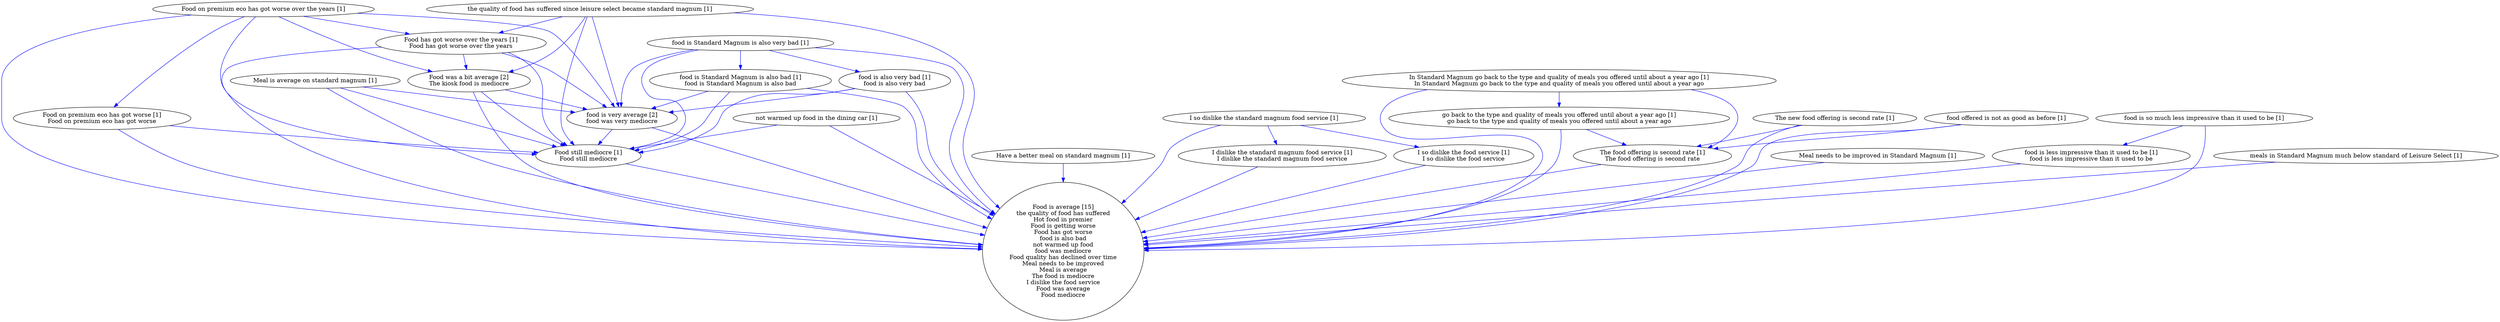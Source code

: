 digraph collapsedGraph {
"Food is average [15]\nthe quality of food has suffered\nHot food in premier\nFood is getting worse\nFood has got worse\nfood is also bad\nnot warmed up food\nfood was mediocre\nFood quality has declined over time\nMeal needs to be improved\nMeal is average\nThe food is mediocre\nI dislike the food service\nFood was average\nFood mediocre""food is very average [2]\nfood was very mediocre""Food was a bit average [2]\nThe kiosk food is mediocre""Food still mediocre [1]\nFood still mediocre""Food on premium eco has got worse over the years [1]""Food on premium eco has got worse [1]\nFood on premium eco has got worse""Food has got worse over the years [1]\nFood has got worse over the years""Have a better meal on standard magnum [1]""I so dislike the standard magnum food service [1]""I dislike the standard magnum food service [1]\nI dislike the standard magnum food service""I so dislike the food service [1]\nI so dislike the food service""In Standard Magnum go back to the type and quality of meals you offered until about a year ago [1]\nIn Standard Magnum go back to the type and quality of meals you offered until about a year ago""go back to the type and quality of meals you offered until about a year ago [1]\ngo back to the type and quality of meals you offered until about a year ago""Meal is average on standard magnum [1]""Meal needs to be improved in Standard Magnum [1]""The new food offering is second rate [1]""The food offering is second rate [1]\nThe food offering is second rate""food is Standard Magnum is also very bad [1]""food is Standard Magnum is also bad [1]\nfood is Standard Magnum is also bad""food is also very bad [1]\nfood is also very bad""food is so much less impressive than it used to be [1]""food is less impressive than it used to be [1]\nfood is less impressive than it used to be""food offered is not as good as before [1]""meals in Standard Magnum much below standard of Leisure Select [1]""not warmed up food in the dining car [1]""the quality of food has suffered since leisure select became standard magnum [1]""food is Standard Magnum is also very bad [1]" -> "Food still mediocre [1]\nFood still mediocre" [color=blue]
"food is Standard Magnum is also very bad [1]" -> "Food is average [15]\nthe quality of food has suffered\nHot food in premier\nFood is getting worse\nFood has got worse\nfood is also bad\nnot warmed up food\nfood was mediocre\nFood quality has declined over time\nMeal needs to be improved\nMeal is average\nThe food is mediocre\nI dislike the food service\nFood was average\nFood mediocre" [color=blue]
"food is Standard Magnum is also bad [1]\nfood is Standard Magnum is also bad" -> "Food is average [15]\nthe quality of food has suffered\nHot food in premier\nFood is getting worse\nFood has got worse\nfood is also bad\nnot warmed up food\nfood was mediocre\nFood quality has declined over time\nMeal needs to be improved\nMeal is average\nThe food is mediocre\nI dislike the food service\nFood was average\nFood mediocre" [color=blue]
"food is Standard Magnum is also bad [1]\nfood is Standard Magnum is also bad" -> "food is very average [2]\nfood was very mediocre" [color=blue]
"food is so much less impressive than it used to be [1]" -> "Food is average [15]\nthe quality of food has suffered\nHot food in premier\nFood is getting worse\nFood has got worse\nfood is also bad\nnot warmed up food\nfood was mediocre\nFood quality has declined over time\nMeal needs to be improved\nMeal is average\nThe food is mediocre\nI dislike the food service\nFood was average\nFood mediocre" [color=blue]
"The food offering is second rate [1]\nThe food offering is second rate" -> "Food is average [15]\nthe quality of food has suffered\nHot food in premier\nFood is getting worse\nFood has got worse\nfood is also bad\nnot warmed up food\nfood was mediocre\nFood quality has declined over time\nMeal needs to be improved\nMeal is average\nThe food is mediocre\nI dislike the food service\nFood was average\nFood mediocre" [color=blue]
"Food still mediocre [1]\nFood still mediocre" -> "Food is average [15]\nthe quality of food has suffered\nHot food in premier\nFood is getting worse\nFood has got worse\nfood is also bad\nnot warmed up food\nfood was mediocre\nFood quality has declined over time\nMeal needs to be improved\nMeal is average\nThe food is mediocre\nI dislike the food service\nFood was average\nFood mediocre" [color=blue]
"not warmed up food in the dining car [1]" -> "Food is average [15]\nthe quality of food has suffered\nHot food in premier\nFood is getting worse\nFood has got worse\nfood is also bad\nnot warmed up food\nfood was mediocre\nFood quality has declined over time\nMeal needs to be improved\nMeal is average\nThe food is mediocre\nI dislike the food service\nFood was average\nFood mediocre" [color=blue]
"food is also very bad [1]\nfood is also very bad" -> "Food is average [15]\nthe quality of food has suffered\nHot food in premier\nFood is getting worse\nFood has got worse\nfood is also bad\nnot warmed up food\nfood was mediocre\nFood quality has declined over time\nMeal needs to be improved\nMeal is average\nThe food is mediocre\nI dislike the food service\nFood was average\nFood mediocre" [color=blue]
"In Standard Magnum go back to the type and quality of meals you offered until about a year ago [1]\nIn Standard Magnum go back to the type and quality of meals you offered until about a year ago" -> "Food is average [15]\nthe quality of food has suffered\nHot food in premier\nFood is getting worse\nFood has got worse\nfood is also bad\nnot warmed up food\nfood was mediocre\nFood quality has declined over time\nMeal needs to be improved\nMeal is average\nThe food is mediocre\nI dislike the food service\nFood was average\nFood mediocre" [color=blue]
"food is also very bad [1]\nfood is also very bad" -> "food is very average [2]\nfood was very mediocre" [color=blue]
"Food was a bit average [2]\nThe kiosk food is mediocre" -> "food is very average [2]\nfood was very mediocre" [color=blue]
"Food was a bit average [2]\nThe kiosk food is mediocre" -> "Food is average [15]\nthe quality of food has suffered\nHot food in premier\nFood is getting worse\nFood has got worse\nfood is also bad\nnot warmed up food\nfood was mediocre\nFood quality has declined over time\nMeal needs to be improved\nMeal is average\nThe food is mediocre\nI dislike the food service\nFood was average\nFood mediocre" [color=blue]
"Food on premium eco has got worse over the years [1]" -> "Food still mediocre [1]\nFood still mediocre" [color=blue]
"go back to the type and quality of meals you offered until about a year ago [1]\ngo back to the type and quality of meals you offered until about a year ago" -> "Food is average [15]\nthe quality of food has suffered\nHot food in premier\nFood is getting worse\nFood has got worse\nfood is also bad\nnot warmed up food\nfood was mediocre\nFood quality has declined over time\nMeal needs to be improved\nMeal is average\nThe food is mediocre\nI dislike the food service\nFood was average\nFood mediocre" [color=blue]
"food is very average [2]\nfood was very mediocre" -> "Food is average [15]\nthe quality of food has suffered\nHot food in premier\nFood is getting worse\nFood has got worse\nfood is also bad\nnot warmed up food\nfood was mediocre\nFood quality has declined over time\nMeal needs to be improved\nMeal is average\nThe food is mediocre\nI dislike the food service\nFood was average\nFood mediocre" [color=blue]
"food is very average [2]\nfood was very mediocre" -> "Food still mediocre [1]\nFood still mediocre" [color=blue]
"I so dislike the food service [1]\nI so dislike the food service" -> "Food is average [15]\nthe quality of food has suffered\nHot food in premier\nFood is getting worse\nFood has got worse\nfood is also bad\nnot warmed up food\nfood was mediocre\nFood quality has declined over time\nMeal needs to be improved\nMeal is average\nThe food is mediocre\nI dislike the food service\nFood was average\nFood mediocre" [color=blue]
"The new food offering is second rate [1]" -> "Food is average [15]\nthe quality of food has suffered\nHot food in premier\nFood is getting worse\nFood has got worse\nfood is also bad\nnot warmed up food\nfood was mediocre\nFood quality has declined over time\nMeal needs to be improved\nMeal is average\nThe food is mediocre\nI dislike the food service\nFood was average\nFood mediocre" [color=blue]
"Food on premium eco has got worse [1]\nFood on premium eco has got worse" -> "Food still mediocre [1]\nFood still mediocre" [color=blue]
"Food on premium eco has got worse [1]\nFood on premium eco has got worse" -> "Food is average [15]\nthe quality of food has suffered\nHot food in premier\nFood is getting worse\nFood has got worse\nfood is also bad\nnot warmed up food\nfood was mediocre\nFood quality has declined over time\nMeal needs to be improved\nMeal is average\nThe food is mediocre\nI dislike the food service\nFood was average\nFood mediocre" [color=blue]
"go back to the type and quality of meals you offered until about a year ago [1]\ngo back to the type and quality of meals you offered until about a year ago" -> "The food offering is second rate [1]\nThe food offering is second rate" [color=blue]
"I dislike the standard magnum food service [1]\nI dislike the standard magnum food service" -> "Food is average [15]\nthe quality of food has suffered\nHot food in premier\nFood is getting worse\nFood has got worse\nfood is also bad\nnot warmed up food\nfood was mediocre\nFood quality has declined over time\nMeal needs to be improved\nMeal is average\nThe food is mediocre\nI dislike the food service\nFood was average\nFood mediocre" [color=blue]
"food offered is not as good as before [1]" -> "Food is average [15]\nthe quality of food has suffered\nHot food in premier\nFood is getting worse\nFood has got worse\nfood is also bad\nnot warmed up food\nfood was mediocre\nFood quality has declined over time\nMeal needs to be improved\nMeal is average\nThe food is mediocre\nI dislike the food service\nFood was average\nFood mediocre" [color=blue]
"Meal is average on standard magnum [1]" -> "Food is average [15]\nthe quality of food has suffered\nHot food in premier\nFood is getting worse\nFood has got worse\nfood is also bad\nnot warmed up food\nfood was mediocre\nFood quality has declined over time\nMeal needs to be improved\nMeal is average\nThe food is mediocre\nI dislike the food service\nFood was average\nFood mediocre" [color=blue]
"Meal is average on standard magnum [1]" -> "food is very average [2]\nfood was very mediocre" [color=blue]
"Food on premium eco has got worse over the years [1]" -> "Food was a bit average [2]\nThe kiosk food is mediocre" [color=blue]
"Food on premium eco has got worse over the years [1]" -> "Food is average [15]\nthe quality of food has suffered\nHot food in premier\nFood is getting worse\nFood has got worse\nfood is also bad\nnot warmed up food\nfood was mediocre\nFood quality has declined over time\nMeal needs to be improved\nMeal is average\nThe food is mediocre\nI dislike the food service\nFood was average\nFood mediocre" [color=blue]
"the quality of food has suffered since leisure select became standard magnum [1]" -> "Food is average [15]\nthe quality of food has suffered\nHot food in premier\nFood is getting worse\nFood has got worse\nfood is also bad\nnot warmed up food\nfood was mediocre\nFood quality has declined over time\nMeal needs to be improved\nMeal is average\nThe food is mediocre\nI dislike the food service\nFood was average\nFood mediocre" [color=blue]
"food is less impressive than it used to be [1]\nfood is less impressive than it used to be" -> "Food is average [15]\nthe quality of food has suffered\nHot food in premier\nFood is getting worse\nFood has got worse\nfood is also bad\nnot warmed up food\nfood was mediocre\nFood quality has declined over time\nMeal needs to be improved\nMeal is average\nThe food is mediocre\nI dislike the food service\nFood was average\nFood mediocre" [color=blue]
"not warmed up food in the dining car [1]" -> "Food still mediocre [1]\nFood still mediocre" [color=blue]
"Have a better meal on standard magnum [1]" -> "Food is average [15]\nthe quality of food has suffered\nHot food in premier\nFood is getting worse\nFood has got worse\nfood is also bad\nnot warmed up food\nfood was mediocre\nFood quality has declined over time\nMeal needs to be improved\nMeal is average\nThe food is mediocre\nI dislike the food service\nFood was average\nFood mediocre" [color=blue]
"the quality of food has suffered since leisure select became standard magnum [1]" -> "food is very average [2]\nfood was very mediocre" [color=blue]
"the quality of food has suffered since leisure select became standard magnum [1]" -> "Food was a bit average [2]\nThe kiosk food is mediocre" [color=blue]
"In Standard Magnum go back to the type and quality of meals you offered until about a year ago [1]\nIn Standard Magnum go back to the type and quality of meals you offered until about a year ago" -> "The food offering is second rate [1]\nThe food offering is second rate" [color=blue]
"I so dislike the standard magnum food service [1]" -> "Food is average [15]\nthe quality of food has suffered\nHot food in premier\nFood is getting worse\nFood has got worse\nfood is also bad\nnot warmed up food\nfood was mediocre\nFood quality has declined over time\nMeal needs to be improved\nMeal is average\nThe food is mediocre\nI dislike the food service\nFood was average\nFood mediocre" [color=blue]
"the quality of food has suffered since leisure select became standard magnum [1]" -> "Food has got worse over the years [1]\nFood has got worse over the years" [color=blue]
"Meal needs to be improved in Standard Magnum [1]" -> "Food is average [15]\nthe quality of food has suffered\nHot food in premier\nFood is getting worse\nFood has got worse\nfood is also bad\nnot warmed up food\nfood was mediocre\nFood quality has declined over time\nMeal needs to be improved\nMeal is average\nThe food is mediocre\nI dislike the food service\nFood was average\nFood mediocre" [color=blue]
"food is Standard Magnum is also very bad [1]" -> "food is very average [2]\nfood was very mediocre" [color=blue]
"the quality of food has suffered since leisure select became standard magnum [1]" -> "Food still mediocre [1]\nFood still mediocre" [color=blue]
"Meal is average on standard magnum [1]" -> "Food still mediocre [1]\nFood still mediocre" [color=blue]
"meals in Standard Magnum much below standard of Leisure Select [1]" -> "Food is average [15]\nthe quality of food has suffered\nHot food in premier\nFood is getting worse\nFood has got worse\nfood is also bad\nnot warmed up food\nfood was mediocre\nFood quality has declined over time\nMeal needs to be improved\nMeal is average\nThe food is mediocre\nI dislike the food service\nFood was average\nFood mediocre" [color=blue]
"Food has got worse over the years [1]\nFood has got worse over the years" -> "Food was a bit average [2]\nThe kiosk food is mediocre" [color=blue]
"Food has got worse over the years [1]\nFood has got worse over the years" -> "food is very average [2]\nfood was very mediocre" [color=blue]
"food is Standard Magnum is also bad [1]\nfood is Standard Magnum is also bad" -> "Food still mediocre [1]\nFood still mediocre" [color=blue]
"Food has got worse over the years [1]\nFood has got worse over the years" -> "Food still mediocre [1]\nFood still mediocre" [color=blue]
"Food has got worse over the years [1]\nFood has got worse over the years" -> "Food is average [15]\nthe quality of food has suffered\nHot food in premier\nFood is getting worse\nFood has got worse\nfood is also bad\nnot warmed up food\nfood was mediocre\nFood quality has declined over time\nMeal needs to be improved\nMeal is average\nThe food is mediocre\nI dislike the food service\nFood was average\nFood mediocre" [color=blue]
"Food on premium eco has got worse over the years [1]" -> "food is very average [2]\nfood was very mediocre" [color=blue]
"Food was a bit average [2]\nThe kiosk food is mediocre" -> "Food still mediocre [1]\nFood still mediocre" [color=blue]
"food is also very bad [1]\nfood is also very bad" -> "Food still mediocre [1]\nFood still mediocre" [color=blue]
"food offered is not as good as before [1]" -> "The food offering is second rate [1]\nThe food offering is second rate" [color=blue]
"Food on premium eco has got worse over the years [1]" -> "Food on premium eco has got worse [1]\nFood on premium eco has got worse" [color=blue]
"Food on premium eco has got worse over the years [1]" -> "Food has got worse over the years [1]\nFood has got worse over the years" [color=blue]
"I so dislike the standard magnum food service [1]" -> "I dislike the standard magnum food service [1]\nI dislike the standard magnum food service" [color=blue]
"I so dislike the standard magnum food service [1]" -> "I so dislike the food service [1]\nI so dislike the food service" [color=blue]
"In Standard Magnum go back to the type and quality of meals you offered until about a year ago [1]\nIn Standard Magnum go back to the type and quality of meals you offered until about a year ago" -> "go back to the type and quality of meals you offered until about a year ago [1]\ngo back to the type and quality of meals you offered until about a year ago" [color=blue]
"The new food offering is second rate [1]" -> "The food offering is second rate [1]\nThe food offering is second rate" [color=blue]
"food is Standard Magnum is also very bad [1]" -> "food is Standard Magnum is also bad [1]\nfood is Standard Magnum is also bad" [color=blue]
"food is Standard Magnum is also very bad [1]" -> "food is also very bad [1]\nfood is also very bad" [color=blue]
"food is so much less impressive than it used to be [1]" -> "food is less impressive than it used to be [1]\nfood is less impressive than it used to be" [color=blue]
}